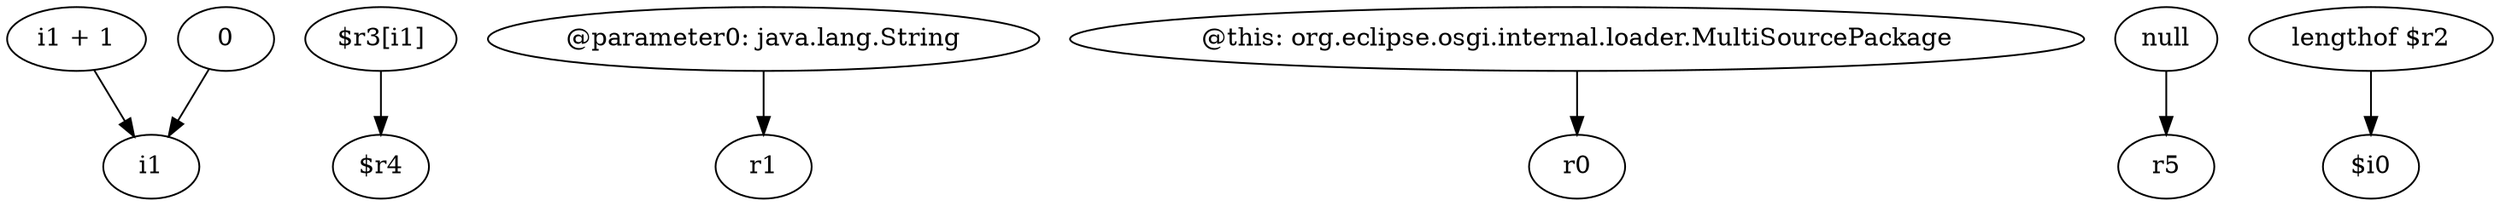 digraph g {
0[label="i1 + 1"]
1[label="i1"]
0->1[label=""]
2[label="$r3[i1]"]
3[label="$r4"]
2->3[label=""]
4[label="@parameter0: java.lang.String"]
5[label="r1"]
4->5[label=""]
6[label="@this: org.eclipse.osgi.internal.loader.MultiSourcePackage"]
7[label="r0"]
6->7[label=""]
8[label="null"]
9[label="r5"]
8->9[label=""]
10[label="0"]
10->1[label=""]
11[label="lengthof $r2"]
12[label="$i0"]
11->12[label=""]
}